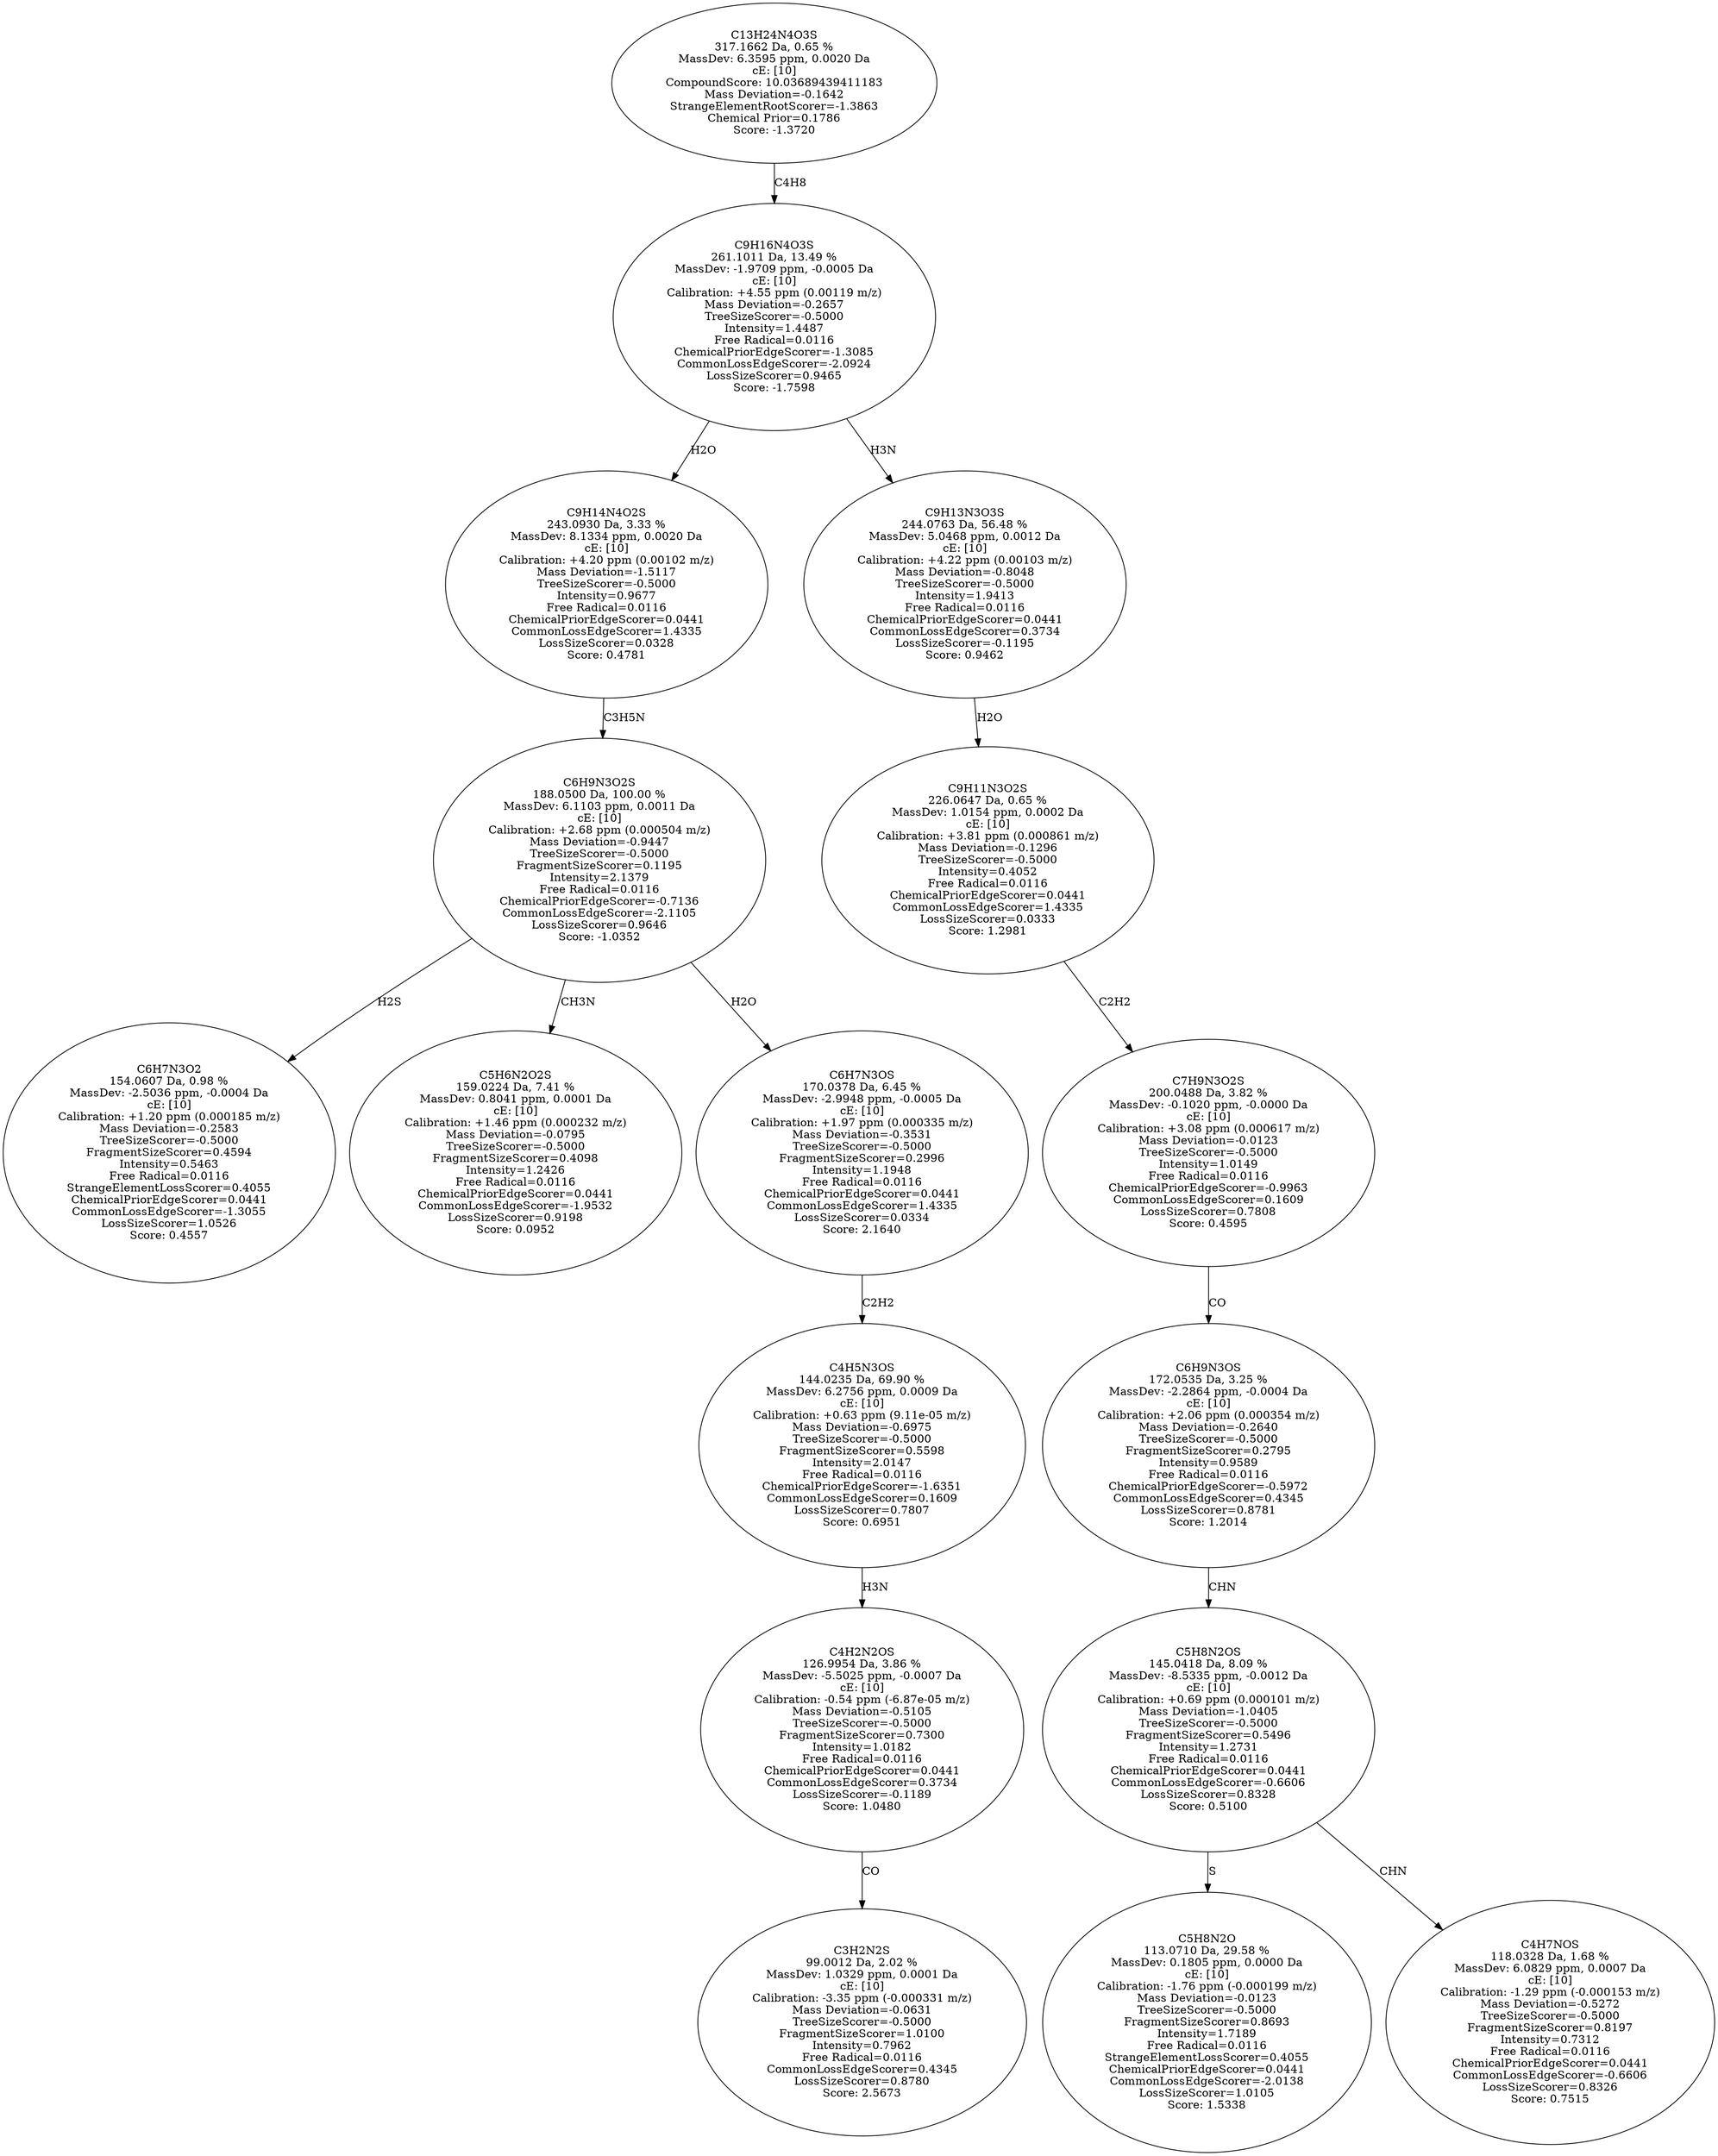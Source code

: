 strict digraph {
v1 [label="C6H7N3O2\n154.0607 Da, 0.98 %\nMassDev: -2.5036 ppm, -0.0004 Da\ncE: [10]\nCalibration: +1.20 ppm (0.000185 m/z)\nMass Deviation=-0.2583\nTreeSizeScorer=-0.5000\nFragmentSizeScorer=0.4594\nIntensity=0.5463\nFree Radical=0.0116\nStrangeElementLossScorer=0.4055\nChemicalPriorEdgeScorer=0.0441\nCommonLossEdgeScorer=-1.3055\nLossSizeScorer=1.0526\nScore: 0.4557"];
v2 [label="C5H6N2O2S\n159.0224 Da, 7.41 %\nMassDev: 0.8041 ppm, 0.0001 Da\ncE: [10]\nCalibration: +1.46 ppm (0.000232 m/z)\nMass Deviation=-0.0795\nTreeSizeScorer=-0.5000\nFragmentSizeScorer=0.4098\nIntensity=1.2426\nFree Radical=0.0116\nChemicalPriorEdgeScorer=0.0441\nCommonLossEdgeScorer=-1.9532\nLossSizeScorer=0.9198\nScore: 0.0952"];
v3 [label="C3H2N2S\n99.0012 Da, 2.02 %\nMassDev: 1.0329 ppm, 0.0001 Da\ncE: [10]\nCalibration: -3.35 ppm (-0.000331 m/z)\nMass Deviation=-0.0631\nTreeSizeScorer=-0.5000\nFragmentSizeScorer=1.0100\nIntensity=0.7962\nFree Radical=0.0116\nCommonLossEdgeScorer=0.4345\nLossSizeScorer=0.8780\nScore: 2.5673"];
v4 [label="C4H2N2OS\n126.9954 Da, 3.86 %\nMassDev: -5.5025 ppm, -0.0007 Da\ncE: [10]\nCalibration: -0.54 ppm (-6.87e-05 m/z)\nMass Deviation=-0.5105\nTreeSizeScorer=-0.5000\nFragmentSizeScorer=0.7300\nIntensity=1.0182\nFree Radical=0.0116\nChemicalPriorEdgeScorer=0.0441\nCommonLossEdgeScorer=0.3734\nLossSizeScorer=-0.1189\nScore: 1.0480"];
v5 [label="C4H5N3OS\n144.0235 Da, 69.90 %\nMassDev: 6.2756 ppm, 0.0009 Da\ncE: [10]\nCalibration: +0.63 ppm (9.11e-05 m/z)\nMass Deviation=-0.6975\nTreeSizeScorer=-0.5000\nFragmentSizeScorer=0.5598\nIntensity=2.0147\nFree Radical=0.0116\nChemicalPriorEdgeScorer=-1.6351\nCommonLossEdgeScorer=0.1609\nLossSizeScorer=0.7807\nScore: 0.6951"];
v6 [label="C6H7N3OS\n170.0378 Da, 6.45 %\nMassDev: -2.9948 ppm, -0.0005 Da\ncE: [10]\nCalibration: +1.97 ppm (0.000335 m/z)\nMass Deviation=-0.3531\nTreeSizeScorer=-0.5000\nFragmentSizeScorer=0.2996\nIntensity=1.1948\nFree Radical=0.0116\nChemicalPriorEdgeScorer=0.0441\nCommonLossEdgeScorer=1.4335\nLossSizeScorer=0.0334\nScore: 2.1640"];
v7 [label="C6H9N3O2S\n188.0500 Da, 100.00 %\nMassDev: 6.1103 ppm, 0.0011 Da\ncE: [10]\nCalibration: +2.68 ppm (0.000504 m/z)\nMass Deviation=-0.9447\nTreeSizeScorer=-0.5000\nFragmentSizeScorer=0.1195\nIntensity=2.1379\nFree Radical=0.0116\nChemicalPriorEdgeScorer=-0.7136\nCommonLossEdgeScorer=-2.1105\nLossSizeScorer=0.9646\nScore: -1.0352"];
v8 [label="C9H14N4O2S\n243.0930 Da, 3.33 %\nMassDev: 8.1334 ppm, 0.0020 Da\ncE: [10]\nCalibration: +4.20 ppm (0.00102 m/z)\nMass Deviation=-1.5117\nTreeSizeScorer=-0.5000\nIntensity=0.9677\nFree Radical=0.0116\nChemicalPriorEdgeScorer=0.0441\nCommonLossEdgeScorer=1.4335\nLossSizeScorer=0.0328\nScore: 0.4781"];
v9 [label="C5H8N2O\n113.0710 Da, 29.58 %\nMassDev: 0.1805 ppm, 0.0000 Da\ncE: [10]\nCalibration: -1.76 ppm (-0.000199 m/z)\nMass Deviation=-0.0123\nTreeSizeScorer=-0.5000\nFragmentSizeScorer=0.8693\nIntensity=1.7189\nFree Radical=0.0116\nStrangeElementLossScorer=0.4055\nChemicalPriorEdgeScorer=0.0441\nCommonLossEdgeScorer=-2.0138\nLossSizeScorer=1.0105\nScore: 1.5338"];
v10 [label="C4H7NOS\n118.0328 Da, 1.68 %\nMassDev: 6.0829 ppm, 0.0007 Da\ncE: [10]\nCalibration: -1.29 ppm (-0.000153 m/z)\nMass Deviation=-0.5272\nTreeSizeScorer=-0.5000\nFragmentSizeScorer=0.8197\nIntensity=0.7312\nFree Radical=0.0116\nChemicalPriorEdgeScorer=0.0441\nCommonLossEdgeScorer=-0.6606\nLossSizeScorer=0.8326\nScore: 0.7515"];
v11 [label="C5H8N2OS\n145.0418 Da, 8.09 %\nMassDev: -8.5335 ppm, -0.0012 Da\ncE: [10]\nCalibration: +0.69 ppm (0.000101 m/z)\nMass Deviation=-1.0405\nTreeSizeScorer=-0.5000\nFragmentSizeScorer=0.5496\nIntensity=1.2731\nFree Radical=0.0116\nChemicalPriorEdgeScorer=0.0441\nCommonLossEdgeScorer=-0.6606\nLossSizeScorer=0.8328\nScore: 0.5100"];
v12 [label="C6H9N3OS\n172.0535 Da, 3.25 %\nMassDev: -2.2864 ppm, -0.0004 Da\ncE: [10]\nCalibration: +2.06 ppm (0.000354 m/z)\nMass Deviation=-0.2640\nTreeSizeScorer=-0.5000\nFragmentSizeScorer=0.2795\nIntensity=0.9589\nFree Radical=0.0116\nChemicalPriorEdgeScorer=-0.5972\nCommonLossEdgeScorer=0.4345\nLossSizeScorer=0.8781\nScore: 1.2014"];
v13 [label="C7H9N3O2S\n200.0488 Da, 3.82 %\nMassDev: -0.1020 ppm, -0.0000 Da\ncE: [10]\nCalibration: +3.08 ppm (0.000617 m/z)\nMass Deviation=-0.0123\nTreeSizeScorer=-0.5000\nIntensity=1.0149\nFree Radical=0.0116\nChemicalPriorEdgeScorer=-0.9963\nCommonLossEdgeScorer=0.1609\nLossSizeScorer=0.7808\nScore: 0.4595"];
v14 [label="C9H11N3O2S\n226.0647 Da, 0.65 %\nMassDev: 1.0154 ppm, 0.0002 Da\ncE: [10]\nCalibration: +3.81 ppm (0.000861 m/z)\nMass Deviation=-0.1296\nTreeSizeScorer=-0.5000\nIntensity=0.4052\nFree Radical=0.0116\nChemicalPriorEdgeScorer=0.0441\nCommonLossEdgeScorer=1.4335\nLossSizeScorer=0.0333\nScore: 1.2981"];
v15 [label="C9H13N3O3S\n244.0763 Da, 56.48 %\nMassDev: 5.0468 ppm, 0.0012 Da\ncE: [10]\nCalibration: +4.22 ppm (0.00103 m/z)\nMass Deviation=-0.8048\nTreeSizeScorer=-0.5000\nIntensity=1.9413\nFree Radical=0.0116\nChemicalPriorEdgeScorer=0.0441\nCommonLossEdgeScorer=0.3734\nLossSizeScorer=-0.1195\nScore: 0.9462"];
v16 [label="C9H16N4O3S\n261.1011 Da, 13.49 %\nMassDev: -1.9709 ppm, -0.0005 Da\ncE: [10]\nCalibration: +4.55 ppm (0.00119 m/z)\nMass Deviation=-0.2657\nTreeSizeScorer=-0.5000\nIntensity=1.4487\nFree Radical=0.0116\nChemicalPriorEdgeScorer=-1.3085\nCommonLossEdgeScorer=-2.0924\nLossSizeScorer=0.9465\nScore: -1.7598"];
v17 [label="C13H24N4O3S\n317.1662 Da, 0.65 %\nMassDev: 6.3595 ppm, 0.0020 Da\ncE: [10]\nCompoundScore: 10.03689439411183\nMass Deviation=-0.1642\nStrangeElementRootScorer=-1.3863\nChemical Prior=0.1786\nScore: -1.3720"];
v7 -> v1 [label="H2S"];
v7 -> v2 [label="CH3N"];
v4 -> v3 [label="CO"];
v5 -> v4 [label="H3N"];
v6 -> v5 [label="C2H2"];
v7 -> v6 [label="H2O"];
v8 -> v7 [label="C3H5N"];
v16 -> v8 [label="H2O"];
v11 -> v9 [label="S"];
v11 -> v10 [label="CHN"];
v12 -> v11 [label="CHN"];
v13 -> v12 [label="CO"];
v14 -> v13 [label="C2H2"];
v15 -> v14 [label="H2O"];
v16 -> v15 [label="H3N"];
v17 -> v16 [label="C4H8"];
}